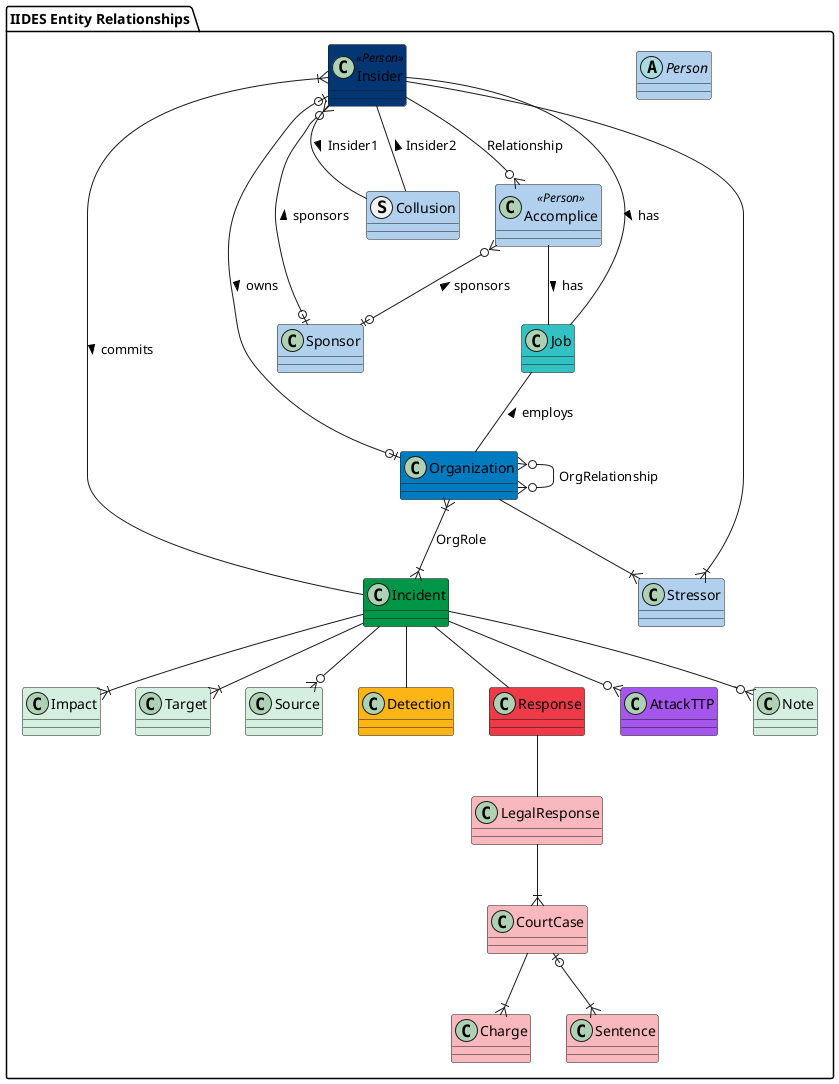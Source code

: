 @startuml IIDES_Entity_Relationships
package "IIDES Entity Relationships" #FFF {

    abstract Person #b0d0ed {}
    class Insider <<Person>> #043673 {}
    class Accomplice <<Person>> #b0d0ed {}
    struct Collusion #b0d0ed {}
    class Organization #007BC0 {}
    class Sponsor #b0d0ed {}
    class Incident #009647 {}
    class Job #33c2C4 {}
    class Impact #D4EFDF {}
    class Target #D4EFDF {}
    class Source #D4EFDF {}
    class Detection #FDB515 {}
    class Response #EF3A47 {}
    class LegalResponse #f9b8bd {}
    class CourtCase #f9b8bd {}
    class Charge #f9b8bd {}
    class Sentence #f9b8bd {}
    class AttackTTP #A456ED {}
    class Stressor #b0d0ed {}
    class Note #D4EFDF {}

    Insider --o{ Accomplice : Relationship
    Incident --|{ Insider : commits <
    Accomplice -- Job : has >
    Job -- Organization : employs <
    Insider -- Job : has >
    Organization }|--|{ Incident : OrgRole
    Organization }o--o{ Organization : OrgRelationship
    Insider }o--o| Sponsor : sponsors <
    Accomplice }o--o| Sponsor : sponsors <
    Insider |o--o| Organization : owns >
    Insider -- Collusion : Insider2 <
    Collusion -- Insider : Insider1 <
    Incident --|{ Impact
    Incident --|{ Target
    Incident --o{ Source
    Incident --o{ Note
    CourtCase --|{ Charge
    CourtCase |o--|{ Sentence
    Incident -- Detection
    Incident -- Response
    Response -- LegalResponse
    LegalResponse --|{ CourtCase
    Organization --|{ Stressor
    Stressor }|-- Insider
    Incident --o{ AttackTTP
}
@enduml